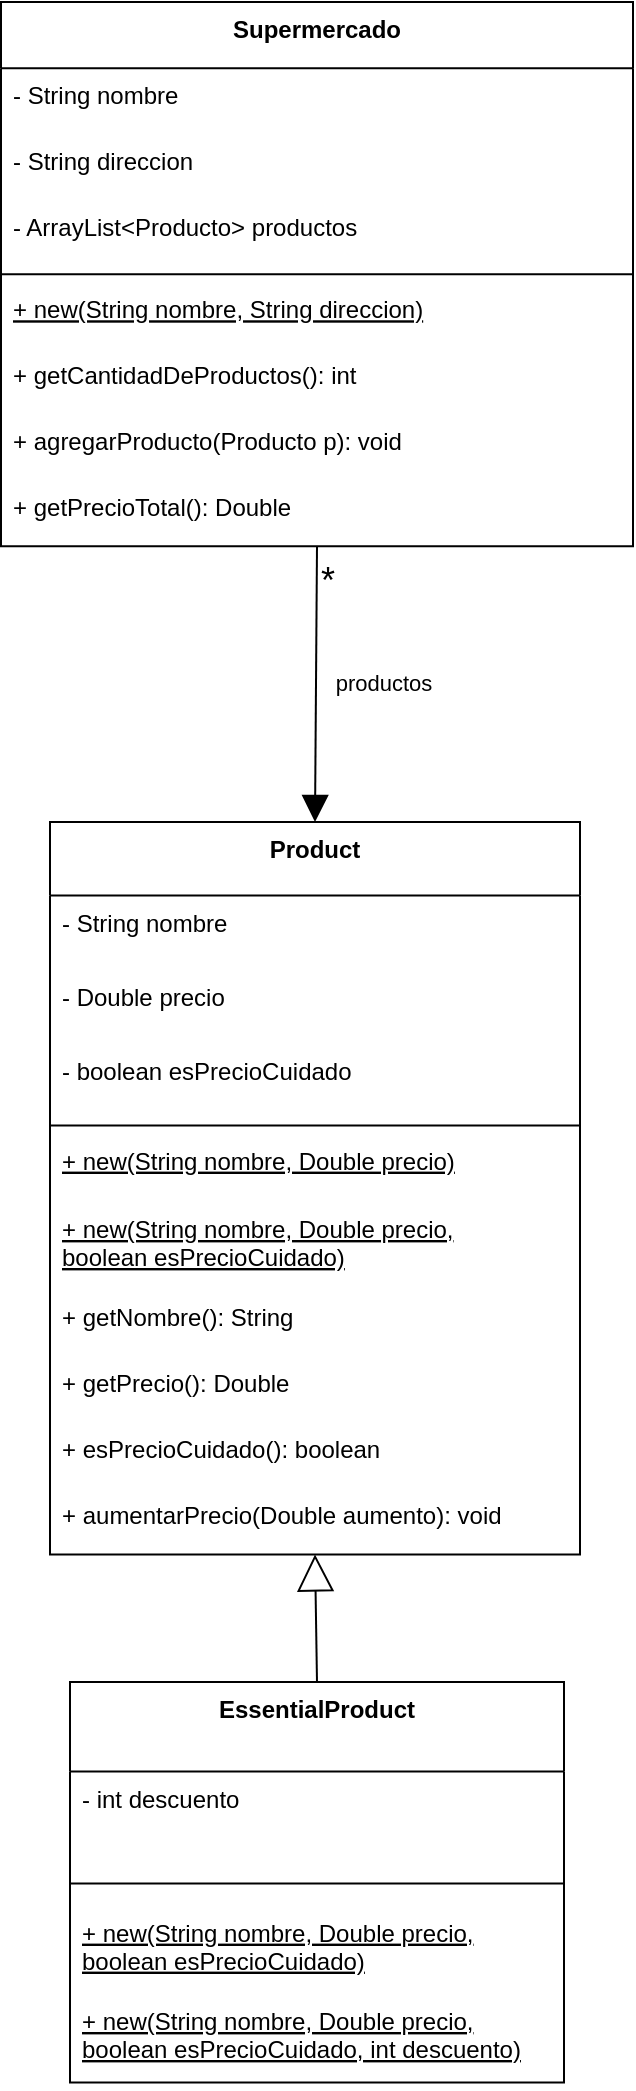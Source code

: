 <mxfile version="28.2.0">
  <diagram name="Página-1" id="v0irZQZD-AgjUnjWvS5Q">
    <mxGraphModel dx="862" dy="1651" grid="1" gridSize="10" guides="1" tooltips="1" connect="1" arrows="1" fold="1" page="1" pageScale="1" pageWidth="827" pageHeight="1169" math="0" shadow="0">
      <root>
        <mxCell id="0" />
        <mxCell id="1" parent="0" />
        <mxCell id="2" value="Supermercado" style="swimlane;fontStyle=1;align=center;verticalAlign=top;childLayout=stackLayout;horizontal=1;startSize=33.143;horizontalStack=0;resizeParent=1;resizeParentMax=0;resizeLast=0;collapsible=0;marginBottom=0;" parent="1" vertex="1">
          <mxGeometry x="8.5" y="-80" width="316" height="272.143" as="geometry" />
        </mxCell>
        <mxCell id="3" value="- String nombre" style="text;strokeColor=none;fillColor=none;align=left;verticalAlign=top;spacingLeft=4;spacingRight=4;overflow=hidden;rotatable=0;points=[[0,0.5],[1,0.5]];portConstraint=eastwest;" parent="2" vertex="1">
          <mxGeometry y="33.143" width="316" height="33" as="geometry" />
        </mxCell>
        <mxCell id="4" value="- String direccion        " style="text;strokeColor=none;fillColor=none;align=left;verticalAlign=top;spacingLeft=4;spacingRight=4;overflow=hidden;rotatable=0;points=[[0,0.5],[1,0.5]];portConstraint=eastwest;" parent="2" vertex="1">
          <mxGeometry y="66.143" width="316" height="33" as="geometry" />
        </mxCell>
        <mxCell id="5" value="- ArrayList&lt;Producto&gt; productos" style="text;strokeColor=none;fillColor=none;align=left;verticalAlign=top;spacingLeft=4;spacingRight=4;overflow=hidden;rotatable=0;points=[[0,0.5],[1,0.5]];portConstraint=eastwest;" parent="2" vertex="1">
          <mxGeometry y="99.143" width="316" height="33" as="geometry" />
        </mxCell>
        <mxCell id="6" style="line;strokeWidth=1;fillColor=none;align=left;verticalAlign=middle;spacingTop=-1;spacingLeft=3;spacingRight=3;rotatable=0;labelPosition=right;points=[];portConstraint=eastwest;strokeColor=inherit;" parent="2" vertex="1">
          <mxGeometry y="132.143" width="316" height="8" as="geometry" />
        </mxCell>
        <mxCell id="7" value="+ new(String nombre, String direccion)" style="text;strokeColor=none;fillColor=none;align=left;verticalAlign=top;spacingLeft=4;spacingRight=4;overflow=hidden;rotatable=0;points=[[0,0.5],[1,0.5]];portConstraint=eastwest;fontStyle=4" parent="2" vertex="1">
          <mxGeometry y="140.143" width="316" height="33" as="geometry" />
        </mxCell>
        <mxCell id="8" value="+ getCantidadDeProductos(): int" style="text;strokeColor=none;fillColor=none;align=left;verticalAlign=top;spacingLeft=4;spacingRight=4;overflow=hidden;rotatable=0;points=[[0,0.5],[1,0.5]];portConstraint=eastwest;" parent="2" vertex="1">
          <mxGeometry y="173.143" width="316" height="33" as="geometry" />
        </mxCell>
        <mxCell id="9" value="+ agregarProducto(Producto p): void" style="text;strokeColor=none;fillColor=none;align=left;verticalAlign=top;spacingLeft=4;spacingRight=4;overflow=hidden;rotatable=0;points=[[0,0.5],[1,0.5]];portConstraint=eastwest;" parent="2" vertex="1">
          <mxGeometry y="206.143" width="316" height="33" as="geometry" />
        </mxCell>
        <mxCell id="9yyDPJbOGeWE7La4VMt2-21" value="+ getPrecioTotal(): Double" style="text;strokeColor=none;fillColor=none;align=left;verticalAlign=top;spacingLeft=4;spacingRight=4;overflow=hidden;rotatable=0;points=[[0,0.5],[1,0.5]];portConstraint=eastwest;" parent="2" vertex="1">
          <mxGeometry y="239.143" width="316" height="33" as="geometry" />
        </mxCell>
        <mxCell id="10" value="Product" style="swimlane;fontStyle=1;align=center;verticalAlign=top;childLayout=stackLayout;horizontal=1;startSize=36.8;horizontalStack=0;resizeParent=1;resizeParentMax=0;resizeLast=0;collapsible=0;marginBottom=0;" parent="1" vertex="1">
          <mxGeometry x="33" y="330" width="265" height="366.2" as="geometry" />
        </mxCell>
        <mxCell id="11" value="- String nombre" style="text;strokeColor=none;fillColor=none;align=left;verticalAlign=top;spacingLeft=4;spacingRight=4;overflow=hidden;rotatable=0;points=[[0,0.5],[1,0.5]];portConstraint=eastwest;" parent="10" vertex="1">
          <mxGeometry y="36.8" width="265" height="37" as="geometry" />
        </mxCell>
        <mxCell id="12" value="- Double precio" style="text;strokeColor=none;fillColor=none;align=left;verticalAlign=top;spacingLeft=4;spacingRight=4;overflow=hidden;rotatable=0;points=[[0,0.5],[1,0.5]];portConstraint=eastwest;" parent="10" vertex="1">
          <mxGeometry y="73.8" width="265" height="37" as="geometry" />
        </mxCell>
        <mxCell id="13" value="- boolean esPrecioCuidado" style="text;strokeColor=none;fillColor=none;align=left;verticalAlign=top;spacingLeft=4;spacingRight=4;overflow=hidden;rotatable=0;points=[[0,0.5],[1,0.5]];portConstraint=eastwest;" parent="10" vertex="1">
          <mxGeometry y="110.8" width="265" height="37" as="geometry" />
        </mxCell>
        <mxCell id="14" style="line;strokeWidth=1;fillColor=none;align=left;verticalAlign=middle;spacingTop=-1;spacingLeft=3;spacingRight=3;rotatable=0;labelPosition=right;points=[];portConstraint=eastwest;strokeColor=inherit;" parent="10" vertex="1">
          <mxGeometry y="147.8" width="265" height="8" as="geometry" />
        </mxCell>
        <mxCell id="bRAY6kc4gkU15kNsdQTN-25" value="+ new(String nombre, Double precio)" style="text;strokeColor=none;fillColor=none;align=left;verticalAlign=top;spacingLeft=4;spacingRight=4;overflow=hidden;rotatable=0;points=[[0,0.5],[1,0.5]];portConstraint=eastwest;fontStyle=4" vertex="1" parent="10">
          <mxGeometry y="155.8" width="265" height="34.2" as="geometry" />
        </mxCell>
        <mxCell id="15" value="+ new(String nombre, Double precio,&#xa;boolean esPrecioCuidado)" style="text;strokeColor=none;fillColor=none;align=left;verticalAlign=top;spacingLeft=4;spacingRight=4;overflow=hidden;rotatable=0;points=[[0,0.5],[1,0.5]];portConstraint=eastwest;fontStyle=4" parent="10" vertex="1">
          <mxGeometry y="190" width="265" height="44.2" as="geometry" />
        </mxCell>
        <mxCell id="bRAY6kc4gkU15kNsdQTN-26" value="+ getNombre(): String" style="text;strokeColor=none;fillColor=none;align=left;verticalAlign=top;spacingLeft=4;spacingRight=4;overflow=hidden;rotatable=0;points=[[0,0.5],[1,0.5]];portConstraint=eastwest;" vertex="1" parent="10">
          <mxGeometry y="234.2" width="265" height="33" as="geometry" />
        </mxCell>
        <mxCell id="bRAY6kc4gkU15kNsdQTN-27" value="+ getPrecio(): Double" style="text;strokeColor=none;fillColor=none;align=left;verticalAlign=top;spacingLeft=4;spacingRight=4;overflow=hidden;rotatable=0;points=[[0,0.5],[1,0.5]];portConstraint=eastwest;" vertex="1" parent="10">
          <mxGeometry y="267.2" width="265" height="33" as="geometry" />
        </mxCell>
        <mxCell id="bRAY6kc4gkU15kNsdQTN-28" value="+ esPrecioCuidado(): boolean" style="text;strokeColor=none;fillColor=none;align=left;verticalAlign=top;spacingLeft=4;spacingRight=4;overflow=hidden;rotatable=0;points=[[0,0.5],[1,0.5]];portConstraint=eastwest;" vertex="1" parent="10">
          <mxGeometry y="300.2" width="265" height="33" as="geometry" />
        </mxCell>
        <mxCell id="bRAY6kc4gkU15kNsdQTN-21" value="+ aumentarPrecio(Double aumento): void" style="text;strokeColor=none;fillColor=none;align=left;verticalAlign=top;spacingLeft=4;spacingRight=4;overflow=hidden;rotatable=0;points=[[0,0.5],[1,0.5]];portConstraint=eastwest;" vertex="1" parent="10">
          <mxGeometry y="333.2" width="265" height="33" as="geometry" />
        </mxCell>
        <mxCell id="16" value="EssentialProduct" style="swimlane;fontStyle=1;align=center;verticalAlign=top;childLayout=stackLayout;horizontal=1;startSize=44.8;horizontalStack=0;resizeParent=1;resizeParentMax=0;resizeLast=0;collapsible=0;marginBottom=0;" parent="1" vertex="1">
          <mxGeometry x="43" y="760" width="247" height="200.2" as="geometry" />
        </mxCell>
        <mxCell id="17" value="- int descuento" style="text;strokeColor=none;fillColor=none;align=left;verticalAlign=top;spacingLeft=4;spacingRight=4;overflow=hidden;rotatable=0;points=[[0,0.5],[1,0.5]];portConstraint=eastwest;" parent="16" vertex="1">
          <mxGeometry y="44.8" width="247" height="45" as="geometry" />
        </mxCell>
        <mxCell id="18" style="line;strokeWidth=1;fillColor=none;align=left;verticalAlign=middle;spacingTop=-1;spacingLeft=3;spacingRight=3;rotatable=0;labelPosition=right;points=[];portConstraint=eastwest;strokeColor=inherit;" parent="16" vertex="1">
          <mxGeometry y="89.8" width="247" height="22" as="geometry" />
        </mxCell>
        <mxCell id="bRAY6kc4gkU15kNsdQTN-30" value="+ new(String nombre, Double precio,&#xa;boolean esPrecioCuidado)" style="text;strokeColor=none;fillColor=none;align=left;verticalAlign=top;spacingLeft=4;spacingRight=4;overflow=hidden;rotatable=0;points=[[0,0.5],[1,0.5]];portConstraint=eastwest;fontStyle=4" vertex="1" parent="16">
          <mxGeometry y="111.8" width="247" height="44.2" as="geometry" />
        </mxCell>
        <mxCell id="bRAY6kc4gkU15kNsdQTN-31" value="+ new(String nombre, Double precio,&#xa;boolean esPrecioCuidado, int descuento)" style="text;strokeColor=none;fillColor=none;align=left;verticalAlign=top;spacingLeft=4;spacingRight=4;overflow=hidden;rotatable=0;points=[[0,0.5],[1,0.5]];portConstraint=eastwest;fontStyle=4" vertex="1" parent="16">
          <mxGeometry y="156" width="247" height="44.2" as="geometry" />
        </mxCell>
        <mxCell id="19" value="productos" style="curved=1;startArrow=none;endArrow=block;endSize=11;exitX=0.5;exitY=1;entryX=0.5;entryY=0;endFill=1;" parent="1" source="2" target="10" edge="1">
          <mxGeometry x="-0.019" y="34" relative="1" as="geometry">
            <Array as="points" />
            <mxPoint as="offset" />
          </mxGeometry>
        </mxCell>
        <mxCell id="20" value="*" style="edgeLabel;resizable=0;labelBackgroundColor=none;fontSize=18;align=left;verticalAlign=bottom;" parent="19" vertex="1">
          <mxGeometry x="1" relative="1" as="geometry">
            <mxPoint x="1" y="-110" as="offset" />
          </mxGeometry>
        </mxCell>
        <mxCell id="21" value="" style="curved=1;startArrow=block;startSize=16;startFill=0;endArrow=none;exitX=0.5;exitY=1;entryX=0.5;entryY=0;" parent="1" source="10" target="16" edge="1">
          <mxGeometry relative="1" as="geometry">
            <Array as="points" />
          </mxGeometry>
        </mxCell>
      </root>
    </mxGraphModel>
  </diagram>
</mxfile>
